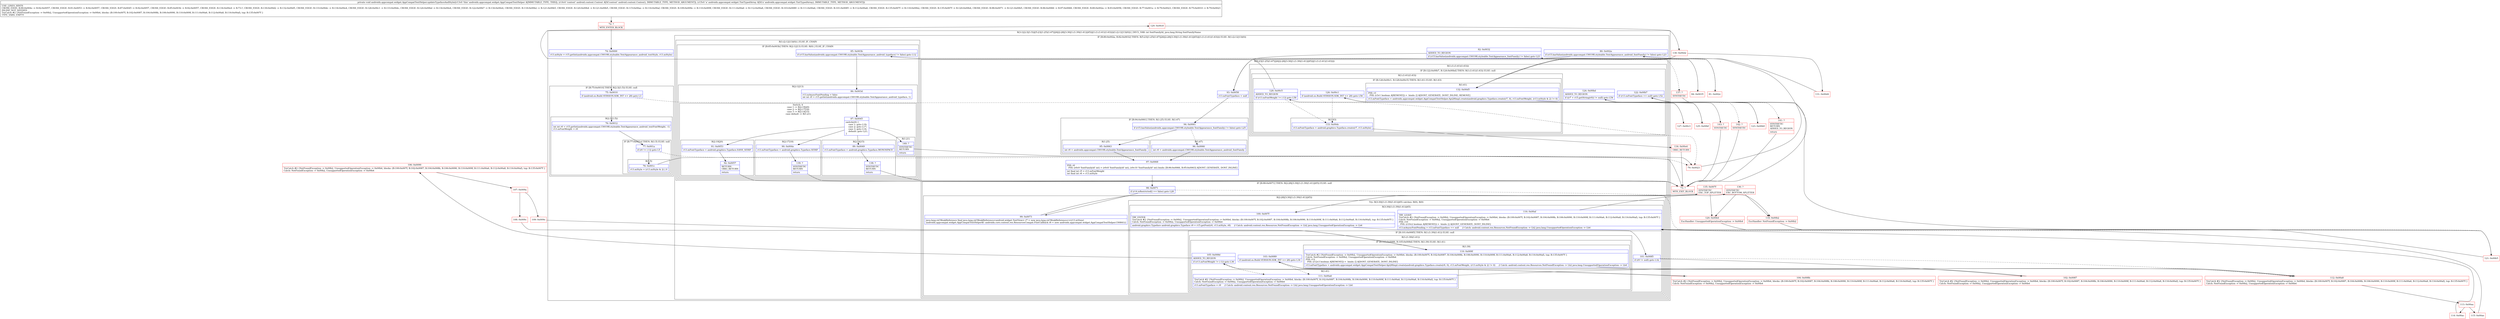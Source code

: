 digraph "CFG forandroidx.appcompat.widget.AppCompatTextHelper.updateTypefaceAndStyle(Landroid\/content\/Context;Landroidx\/appcompat\/widget\/TintTypedArray;)V" {
subgraph cluster_Region_1878503571 {
label = "R(3:1|(2:3|(1:5))|(5:23|(1:25)(1:67)|26|(2:28|(3:30|(1:(1:39)(1:41))|45))|(1:(1:(1:61)(1:63))))(1:(2:12|13)(0))) | DECL_VAR: int fontFamilyId, java.lang.String fontFamilyName\l";
node [shape=record,color=blue];
Node_74 [shape=record,label="{74\:\ 0x0000|r13.mStyle = r15.getInt(androidx.appcompat.C0019R.styleable.TextAppearance_android_textStyle, r13.mStyle)\l}"];
subgraph cluster_IfRegion_390509911 {
label = "IF [B:75:0x0010] THEN: R(2:3|(1:5)) ELSE: null";
node [shape=record,color=blue];
Node_75 [shape=record,label="{75\:\ 0x0010|if (android.os.Build.VERSION.SDK_INT \>= 28) goto L3\l}"];
subgraph cluster_Region_1803797217 {
label = "R(2:3|(1:5))";
node [shape=record,color=blue];
Node_76 [shape=record,label="{76\:\ 0x0012|int int r0 = r15.getInt(androidx.appcompat.C0019R.styleable.TextAppearance_android_textFontWeight, \-1)\lr13.mFontWeight = r0\l}"];
subgraph cluster_IfRegion_866350481 {
label = "IF [B:77:0x001a] THEN: R(1:5) ELSE: null";
node [shape=record,color=blue];
Node_77 [shape=record,label="{77\:\ 0x001a|if (r0 != (\-1)) goto L5\l}"];
subgraph cluster_Region_2019233127 {
label = "R(1:5)";
node [shape=record,color=blue];
Node_78 [shape=record,label="{78\:\ 0x001c|r13.mStyle = (r13.mStyle & 2) \| 0\l}"];
}
}
}
}
subgraph cluster_IfRegion_2134519384 {
label = "IF [B:80:0x002a, B:82:0x0032] THEN: R(5:23|(1:25)(1:67)|26|(2:28|(3:30|(1:(1:39)(1:41))|45))|(1:(1:(1:61)(1:63)))) ELSE: R(1:(2:12|13)(0))";
node [shape=record,color=blue];
Node_80 [shape=record,label="{80\:\ 0x002a|if (r15.hasValue(androidx.appcompat.C0019R.styleable.TextAppearance_android_fontFamily) != false) goto L23\l}"];
Node_82 [shape=record,label="{82\:\ 0x0032|ADDED_TO_REGION\l|if (r15.hasValue(androidx.appcompat.C0019R.styleable.TextAppearance_fontFamily) != false) goto L23\l}"];
subgraph cluster_Region_795943136 {
label = "R(5:23|(1:25)(1:67)|26|(2:28|(3:30|(1:(1:39)(1:41))|45))|(1:(1:(1:61)(1:63))))";
node [shape=record,color=blue];
Node_93 [shape=record,label="{93\:\ 0x0058|r13.mFontTypeface = null\l}"];
subgraph cluster_IfRegion_765164036 {
label = "IF [B:94:0x0061] THEN: R(1:25) ELSE: R(1:67)";
node [shape=record,color=blue];
Node_94 [shape=record,label="{94\:\ 0x0061|if (r15.hasValue(androidx.appcompat.C0019R.styleable.TextAppearance_fontFamily) != false) goto L25\l}"];
subgraph cluster_Region_1058788889 {
label = "R(1:25)";
node [shape=record,color=blue];
Node_95 [shape=record,label="{95\:\ 0x0063|int r0 = androidx.appcompat.C0019R.styleable.TextAppearance_fontFamily\l}"];
}
subgraph cluster_Region_1693054861 {
label = "R(1:67)";
node [shape=record,color=blue];
Node_96 [shape=record,label="{96\:\ 0x0066|int r0 = androidx.appcompat.C0019R.styleable.TextAppearance_android_fontFamily\l}"];
}
}
Node_97 [shape=record,label="{97\:\ 0x0068|PHI: r0 \l  PHI: (r0v9 'fontFamilyId' int) = (r0v8 'fontFamilyId' int), (r0v10 'fontFamilyId' int) binds: [B:96:0x0066, B:95:0x0063] A[DONT_GENERATE, DONT_INLINE]\l|int final int r5 = r13.mFontWeight\lint final int r6 = r13.mStyle\l}"];
subgraph cluster_IfRegion_265653997 {
label = "IF [B:98:0x0071] THEN: R(2:28|(3:30|(1:(1:39)(1:41))|45)) ELSE: null";
node [shape=record,color=blue];
Node_98 [shape=record,label="{98\:\ 0x0071|if (r14.isRestricted() == false) goto L28\l}"];
subgraph cluster_Region_2124202718 {
label = "R(2:28|(3:30|(1:(1:39)(1:41))|45))";
node [shape=record,color=blue];
Node_99 [shape=record,label="{99\:\ 0x0073|java.lang.ref.WeakReference final java.lang.ref.WeakReference\<android.widget.TextView\> r7 = new java.lang.ref.WeakReference\<\>(r13.mView)\landroidx.appcompat.widget.AppCompatTextHelper$1 androidx.core.content.res.ResourcesCompat.FontCallback r8 = new androidx.appcompat.widget.AppCompatTextHelper.C00841()\l}"];
subgraph cluster_TryCatchRegion_793086533 {
label = "Try: R(3:30|(1:(1:39)(1:41))|45) catches: R(0), R(0)";
node [shape=record,color=blue];
subgraph cluster_Region_1440876319 {
label = "R(3:30|(1:(1:39)(1:41))|45)";
node [shape=record,color=blue];
Node_100 [shape=record,label="{100\:\ 0x007f|TRY_ENTER\lTryCatch #2 \{NotFoundException \-\> 0x00b2, UnsupportedOperationException \-\> 0x00b4, blocks: (B:100:0x007f, B:102:0x0087, B:104:0x008b, B:106:0x0090, B:110:0x009f, B:111:0x00a6, B:112:0x00a8, B:116:0x00af), top: B:135:0x007f \}\lCatch: NotFoundException \-\> 0x00b2, UnsupportedOperationException \-\> 0x00b4\l|android.graphics.Typeface android.graphics.Typeface r9 = r15.getFont(r0, r13.mStyle, r8)     \/\/ Catch: android.content.res.Resources.NotFoundException \-\> Lb2 java.lang.UnsupportedOperationException \-\> Lb4\l}"];
subgraph cluster_IfRegion_875083940 {
label = "IF [B:101:0x0085] THEN: R(1:(1:39)(1:41)) ELSE: null";
node [shape=record,color=blue];
Node_101 [shape=record,label="{101\:\ 0x0085|if (r9 != null) goto L32\l}"];
subgraph cluster_Region_27474203 {
label = "R(1:(1:39)(1:41))";
node [shape=record,color=blue];
subgraph cluster_IfRegion_2006853745 {
label = "IF [B:103:0x0089, B:105:0x008d] THEN: R(1:39) ELSE: R(1:41)";
node [shape=record,color=blue];
Node_103 [shape=record,label="{103\:\ 0x0089|if (android.os.Build.VERSION.SDK_INT \>= 28) goto L34\l}"];
Node_105 [shape=record,label="{105\:\ 0x008d|ADDED_TO_REGION\l|if (r13.mFontWeight != (\-1)) goto L36\l}"];
subgraph cluster_Region_309913825 {
label = "R(1:39)";
node [shape=record,color=blue];
Node_110 [shape=record,label="{110\:\ 0x009f|TryCatch #2 \{NotFoundException \-\> 0x00b2, UnsupportedOperationException \-\> 0x00b4, blocks: (B:100:0x007f, B:102:0x0087, B:104:0x008b, B:106:0x0090, B:110:0x009f, B:111:0x00a6, B:112:0x00a8, B:116:0x00af), top: B:135:0x007f \}\lCatch: NotFoundException \-\> 0x00b2, UnsupportedOperationException \-\> 0x00b4\lPHI: r12 \l  PHI: (r12v3 boolean A[REMOVE]) =  binds: [] A[DONT_GENERATE, DONT_INLINE]\l|r13.mFontTypeface = androidx.appcompat.widget.AppCompatTextHelper.Api28Impl.create(android.graphics.Typeface.create(r9, 0), r13.mFontWeight, (r13.mStyle & 2) != 0)     \/\/ Catch: android.content.res.Resources.NotFoundException \-\> Lb2 java.lang.UnsupportedOperationException \-\> Lb4\l}"];
}
subgraph cluster_Region_174740034 {
label = "R(1:41)";
node [shape=record,color=blue];
Node_111 [shape=record,label="{111\:\ 0x00a6|TryCatch #2 \{NotFoundException \-\> 0x00b2, UnsupportedOperationException \-\> 0x00b4, blocks: (B:100:0x007f, B:102:0x0087, B:104:0x008b, B:106:0x0090, B:110:0x009f, B:111:0x00a6, B:112:0x00a8, B:116:0x00af), top: B:135:0x007f \}\lCatch: NotFoundException \-\> 0x00b2, UnsupportedOperationException \-\> 0x00b4\l|r13.mFontTypeface = r9     \/\/ Catch: android.content.res.Resources.NotFoundException \-\> Lb2 java.lang.UnsupportedOperationException \-\> Lb4\l}"];
}
}
}
}
Node_116 [shape=record,label="{116\:\ 0x00af|TRY_LEAVE\lTryCatch #2 \{NotFoundException \-\> 0x00b2, UnsupportedOperationException \-\> 0x00b4, blocks: (B:100:0x007f, B:102:0x0087, B:104:0x008b, B:106:0x0090, B:110:0x009f, B:111:0x00a6, B:112:0x00a8, B:116:0x00af), top: B:135:0x007f \}\lCatch: NotFoundException \-\> 0x00b2, UnsupportedOperationException \-\> 0x00b4\lPHI: r10 \l  PHI: (r10v2 boolean A[REMOVE]) =  binds: [] A[DONT_GENERATE, DONT_INLINE]\l|r13.mAsyncFontPending = r13.mFontTypeface == null     \/\/ Catch: android.content.res.Resources.NotFoundException \-\> Lb2 java.lang.UnsupportedOperationException \-\> Lb4\l}"];
}
subgraph cluster_Region_1419731593 {
label = "R(0) | ExcHandler: NotFoundException \-\> 0x00b2\l";
node [shape=record,color=blue];
}
subgraph cluster_Region_1460391421 {
label = "R(0) | ExcHandler: UnsupportedOperationException \-\> 0x00b4\l";
node [shape=record,color=blue];
}
}
}
}
subgraph cluster_Region_1333284326 {
label = "R(1:(1:(1:61)(1:63)))";
node [shape=record,color=blue];
subgraph cluster_IfRegion_1227045336 {
label = "IF [B:122:0x00b7, B:124:0x00bd] THEN: R(1:(1:61)(1:63)) ELSE: null";
node [shape=record,color=blue];
Node_122 [shape=record,label="{122\:\ 0x00b7|if (r13.mFontTypeface == null) goto L52\l}"];
Node_124 [shape=record,label="{124\:\ 0x00bd|ADDED_TO_REGION\l|if ((r7 = r15.getString(r0)) != null) goto L54\l}"];
subgraph cluster_Region_1720156511 {
label = "R(1:(1:61)(1:63))";
node [shape=record,color=blue];
subgraph cluster_IfRegion_1877662807 {
label = "IF [B:126:0x00c1, B:128:0x00c5] THEN: R(1:61) ELSE: R(1:63)";
node [shape=record,color=blue];
Node_126 [shape=record,label="{126\:\ 0x00c1|if (android.os.Build.VERSION.SDK_INT \>= 28) goto L56\l}"];
Node_128 [shape=record,label="{128\:\ 0x00c5|ADDED_TO_REGION\l|if (r13.mFontWeight != (\-1)) goto L58\l}"];
subgraph cluster_Region_1651551025 {
label = "R(1:61)";
node [shape=record,color=blue];
Node_132 [shape=record,label="{132\:\ 0x00d5|PHI: r3 \l  PHI: (r3v1 boolean A[REMOVE]) =  binds: [] A[DONT_GENERATE, DONT_INLINE, REMOVE]\l|r13.mFontTypeface = androidx.appcompat.widget.AppCompatTextHelper.Api28Impl.create(android.graphics.Typeface.create(r7, 0), r13.mFontWeight, (r13.mStyle & 2) != 0)\l}"];
}
subgraph cluster_Region_843952990 {
label = "R(1:63)";
node [shape=record,color=blue];
Node_133 [shape=record,label="{133\:\ 0x00dc|r13.mFontTypeface = android.graphics.Typeface.create(r7, r13.mStyle)\l}"];
}
}
}
}
}
}
subgraph cluster_Region_1746555185 {
label = "R(1:(2:12|13)(0)) | ELSE_IF_CHAIN\l";
node [shape=record,color=blue];
subgraph cluster_IfRegion_1370173441 {
label = "IF [B:85:0x003b] THEN: R(2:12|13) ELSE: R(0) | ELSE_IF_CHAIN\l";
node [shape=record,color=blue];
Node_85 [shape=record,label="{85\:\ 0x003b|if (r15.hasValue(androidx.appcompat.C0019R.styleable.TextAppearance_android_typeface) != false) goto L12\l}"];
subgraph cluster_Region_1341482735 {
label = "R(2:12|13)";
node [shape=record,color=blue];
Node_86 [shape=record,label="{86\:\ 0x003d|r13.mAsyncFontPending = false\lint int r0 = r15.getInt(androidx.appcompat.C0019R.styleable.TextAppearance_android_typeface, 1)\l}"];
subgraph cluster_SwitchRegion_1047071277 {
label = "Switch: 4
 case 1 -> R(2:19|20)
 case 2 -> R(2:17|18)
 case 3 -> R(2:14|15)
 case default -> R(1:21)";
node [shape=record,color=blue];
Node_87 [shape=record,label="{87\:\ 0x0045|switch(r0) \{\l    case 1: goto L19;\l    case 2: goto L17;\l    case 3: goto L14;\l    default: goto L21;\l\}\l}"];
subgraph cluster_Region_912597030 {
label = "R(2:19|20)";
node [shape=record,color=blue];
Node_91 [shape=record,label="{91\:\ 0x0053|r13.mFontTypeface = android.graphics.Typeface.SANS_SERIF\l}"];
Node_92 [shape=record,label="{92\:\ 0x0057|RETURN\lORIG_RETURN\l|return\l}"];
}
subgraph cluster_Region_1768796919 {
label = "R(2:17|18)";
node [shape=record,color=blue];
Node_90 [shape=record,label="{90\:\ 0x004e|r13.mFontTypeface = android.graphics.Typeface.SERIF\l}"];
Node_139 [shape=record,label="{139\:\ ?|SYNTHETIC\lRETURN\l|return\l}"];
}
subgraph cluster_Region_1397024050 {
label = "R(2:14|15)";
node [shape=record,color=blue];
Node_89 [shape=record,label="{89\:\ 0x0049|r13.mFontTypeface = android.graphics.Typeface.MONOSPACE\l}"];
Node_138 [shape=record,label="{138\:\ ?|SYNTHETIC\lRETURN\l|return\l}"];
}
subgraph cluster_Region_1541930083 {
label = "R(1:21)";
node [shape=record,color=blue];
Node_140 [shape=record,label="{140\:\ ?|SYNTHETIC\lRETURN\l|return\l}"];
}
}
}
subgraph cluster_Region_1151111977 {
label = "R(0)";
node [shape=record,color=blue];
}
}
}
}
}
subgraph cluster_Region_1460391421 {
label = "R(0) | ExcHandler: UnsupportedOperationException \-\> 0x00b4\l";
node [shape=record,color=blue];
}
subgraph cluster_Region_1419731593 {
label = "R(0) | ExcHandler: NotFoundException \-\> 0x00b2\l";
node [shape=record,color=blue];
}
Node_72 [shape=record,color=red,label="{72\:\ ?|MTH_ENTER_BLOCK\l}"];
Node_79 [shape=record,color=red,label="{79\:\ 0x0023}"];
Node_81 [shape=record,color=red,label="{81\:\ 0x002c}"];
Node_84 [shape=record,color=red,label="{84\:\ 0x0035}"];
Node_73 [shape=record,color=red,label="{73\:\ ?|MTH_EXIT_BLOCK\l}"];
Node_137 [shape=record,color=red,label="{137\:\ ?|SYNTHETIC\l}"];
Node_135 [shape=record,color=red,label="{135\:\ 0x007f|SYNTHETIC\lEXC_TOP_SPLITTER\l}"];
Node_102 [shape=record,color=red,label="{102\:\ 0x0087|TryCatch #2 \{NotFoundException \-\> 0x00b2, UnsupportedOperationException \-\> 0x00b4, blocks: (B:100:0x007f, B:102:0x0087, B:104:0x008b, B:106:0x0090, B:110:0x009f, B:111:0x00a6, B:112:0x00a8, B:116:0x00af), top: B:135:0x007f \}\lCatch: NotFoundException \-\> 0x00b2, UnsupportedOperationException \-\> 0x00b4\l}"];
Node_104 [shape=record,color=red,label="{104\:\ 0x008b|TryCatch #2 \{NotFoundException \-\> 0x00b2, UnsupportedOperationException \-\> 0x00b4, blocks: (B:100:0x007f, B:102:0x0087, B:104:0x008b, B:106:0x0090, B:110:0x009f, B:111:0x00a6, B:112:0x00a8, B:116:0x00af), top: B:135:0x007f \}\lCatch: NotFoundException \-\> 0x00b2, UnsupportedOperationException \-\> 0x00b4\l}"];
Node_106 [shape=record,color=red,label="{106\:\ 0x0090|TryCatch #2 \{NotFoundException \-\> 0x00b2, UnsupportedOperationException \-\> 0x00b4, blocks: (B:100:0x007f, B:102:0x0087, B:104:0x008b, B:106:0x0090, B:110:0x009f, B:111:0x00a6, B:112:0x00a8, B:116:0x00af), top: B:135:0x007f \}\lCatch: NotFoundException \-\> 0x00b2, UnsupportedOperationException \-\> 0x00b4\l}"];
Node_107 [shape=record,color=red,label="{107\:\ 0x009a}"];
Node_108 [shape=record,color=red,label="{108\:\ 0x009c}"];
Node_109 [shape=record,color=red,label="{109\:\ 0x009e}"];
Node_112 [shape=record,color=red,label="{112\:\ 0x00a8|TryCatch #2 \{NotFoundException \-\> 0x00b2, UnsupportedOperationException \-\> 0x00b4, blocks: (B:100:0x007f, B:102:0x0087, B:104:0x008b, B:106:0x0090, B:110:0x009f, B:111:0x00a6, B:112:0x00a8, B:116:0x00af), top: B:135:0x007f \}\lCatch: NotFoundException \-\> 0x00b2, UnsupportedOperationException \-\> 0x00b4\l}"];
Node_113 [shape=record,color=red,label="{113\:\ 0x00aa}"];
Node_114 [shape=record,color=red,label="{114\:\ 0x00ac}"];
Node_136 [shape=record,color=red,label="{136\:\ ?|SYNTHETIC\lEXC_BOTTOM_SPLITTER\l}"];
Node_115 [shape=record,color=red,label="{115\:\ 0x00ae}"];
Node_118 [shape=record,color=red,label="{118\:\ 0x00b2|ExcHandler: NotFoundException \-\> 0x00b2\l}"];
Node_120 [shape=record,color=red,label="{120\:\ 0x00b4|ExcHandler: UnsupportedOperationException \-\> 0x00b4\l}"];
Node_121 [shape=record,color=red,label="{121\:\ 0x00b5}"];
Node_123 [shape=record,color=red,label="{123\:\ 0x00b9}"];
Node_125 [shape=record,color=red,label="{125\:\ 0x00bf}"];
Node_127 [shape=record,color=red,label="{127\:\ 0x00c3}"];
Node_129 [shape=record,color=red,label="{129\:\ 0x00c8}"];
Node_130 [shape=record,color=red,label="{130\:\ 0x00d2}"];
Node_131 [shape=record,color=red,label="{131\:\ 0x00d4}"];
Node_143 [shape=record,color=red,label="{143\:\ ?|SYNTHETIC\l}"];
Node_134 [shape=record,color=red,label="{134\:\ 0x00e4|ORIG_RETURN\l}"];
Node_142 [shape=record,color=red,label="{142\:\ ?|SYNTHETIC\l}"];
Node_141 [shape=record,color=red,label="{141\:\ ?|SYNTHETIC\lRETURN\lADDED_TO_REGION\l|return\l}"];
MethodNode[shape=record,label="{private void androidx.appcompat.widget.AppCompatTextHelper.updateTypefaceAndStyle((r13v0 'this' androidx.appcompat.widget.AppCompatTextHelper A[IMMUTABLE_TYPE, THIS]), (r14v0 'context' android.content.Context A[D('context' android.content.Context), IMMUTABLE_TYPE, METHOD_ARGUMENT]), (r15v0 'a' androidx.appcompat.widget.TintTypedArray A[D('a' androidx.appcompat.widget.TintTypedArray), IMMUTABLE_TYPE, METHOD_ARGUMENT]))  | USE_LINES_HINTS\lCROSS_EDGE: B:90:0x004e \-\> B:92:0x0057, CROSS_EDGE: B:91:0x0053 \-\> B:92:0x0057, CROSS_EDGE: B:87:0x0045 \-\> B:92:0x0057, CROSS_EDGE: B:85:0x003b \-\> B:92:0x0057, CROSS_EDGE: B:134:0x00e4 \-\> B:73:?, CROSS_EDGE: B:130:0x00d2 \-\> B:132:0x00d5, CROSS_EDGE: B:133:0x00dc \-\> B:134:0x00e4, CROSS_EDGE: B:126:0x00c1 \-\> B:133:0x00dc, CROSS_EDGE: B:124:0x00bd \-\> B:134:0x00e4, CROSS_EDGE: B:122:0x00b7 \-\> B:134:0x00e4, CROSS_EDGE: B:118:0x00b2 \-\> B:121:0x00b5, CROSS_EDGE: B:120:0x00b4 \-\> B:121:0x00b5, CROSS_EDGE: B:115:0x00ae \-\> B:116:0x00af, CROSS_EDGE: B:109:0x009e \-\> B:110:0x009f, CROSS_EDGE: B:111:0x00a6 \-\> B:112:0x00a8, CROSS_EDGE: B:103:0x0089 \-\> B:111:0x00a6, CROSS_EDGE: B:101:0x0085 \-\> B:112:0x00a8, CROSS_EDGE: B:135:0x007f \-\> B:118:0x00b2, CROSS_EDGE: B:135:0x007f \-\> B:120:0x00b4, CROSS_EDGE: B:98:0x0071 \-\> B:121:0x00b5, CROSS_EDGE: B:96:0x0066 \-\> B:97:0x0068, CROSS_EDGE: B:80:0x002a \-\> B:93:0x0058, CROSS_EDGE: B:77:0x001a \-\> B:79:0x0023, CROSS_EDGE: B:75:0x0010 \-\> B:79:0x0023\lINLINE_NOT_NEEDED\lTryCatch #2 \{NotFoundException \-\> 0x00b2, UnsupportedOperationException \-\> 0x00b4, blocks: (B:100:0x007f, B:102:0x0087, B:104:0x008b, B:106:0x0090, B:110:0x009f, B:111:0x00a6, B:112:0x00a8, B:116:0x00af), top: B:135:0x007f \}\lTYPE_VARS: EMPTY\l}"];
MethodNode -> Node_72;Node_74 -> Node_75;
Node_75 -> Node_76;
Node_75 -> Node_79[style=dashed];
Node_76 -> Node_77;
Node_77 -> Node_78;
Node_77 -> Node_79[style=dashed];
Node_78 -> Node_79;
Node_80 -> Node_81[style=dashed];
Node_80 -> Node_93;
Node_82 -> Node_84[style=dashed];
Node_82 -> Node_93;
Node_93 -> Node_94;
Node_94 -> Node_95;
Node_94 -> Node_96[style=dashed];
Node_95 -> Node_97;
Node_96 -> Node_97;
Node_97 -> Node_98;
Node_98 -> Node_99;
Node_98 -> Node_121[style=dashed];
Node_99 -> Node_135;
Node_100 -> Node_101;
Node_101 -> Node_102;
Node_101 -> Node_112[style=dashed];
Node_103 -> Node_104;
Node_103 -> Node_111[style=dashed];
Node_105 -> Node_106;
Node_105 -> Node_111[style=dashed];
Node_110 -> Node_112;
Node_111 -> Node_112;
Node_116 -> Node_121;
Node_116 -> Node_136;
Node_122 -> Node_123;
Node_122 -> Node_141[style=dashed];
Node_124 -> Node_125;
Node_124 -> Node_142[style=dashed];
Node_126 -> Node_127;
Node_126 -> Node_133[style=dashed];
Node_128 -> Node_129;
Node_128 -> Node_133[style=dashed];
Node_132 -> Node_143;
Node_133 -> Node_134;
Node_85 -> Node_86;
Node_85 -> Node_137[style=dashed];
Node_86 -> Node_87;
Node_87 -> Node_89;
Node_87 -> Node_90;
Node_87 -> Node_91;
Node_87 -> Node_140;
Node_91 -> Node_92;
Node_92 -> Node_73;
Node_90 -> Node_139;
Node_139 -> Node_73;
Node_89 -> Node_138;
Node_138 -> Node_73;
Node_140 -> Node_73;
Node_72 -> Node_74;
Node_79 -> Node_80;
Node_81 -> Node_82;
Node_84 -> Node_85;
Node_137 -> Node_73;
Node_135 -> Node_100;
Node_135 -> Node_118;
Node_135 -> Node_120;
Node_102 -> Node_103;
Node_104 -> Node_105;
Node_106 -> Node_107;
Node_107 -> Node_108;
Node_107 -> Node_109;
Node_108 -> Node_110;
Node_109 -> Node_110;
Node_112 -> Node_113;
Node_113 -> Node_114;
Node_113 -> Node_115;
Node_114 -> Node_116;
Node_136 -> Node_118;
Node_136 -> Node_120;
Node_115 -> Node_116;
Node_118 -> Node_121;
Node_120 -> Node_121;
Node_121 -> Node_122;
Node_123 -> Node_124;
Node_125 -> Node_126;
Node_127 -> Node_128;
Node_129 -> Node_130;
Node_130 -> Node_131;
Node_130 -> Node_132;
Node_131 -> Node_132;
Node_143 -> Node_73;
Node_134 -> Node_73;
Node_142 -> Node_73;
Node_141 -> Node_73;
}

